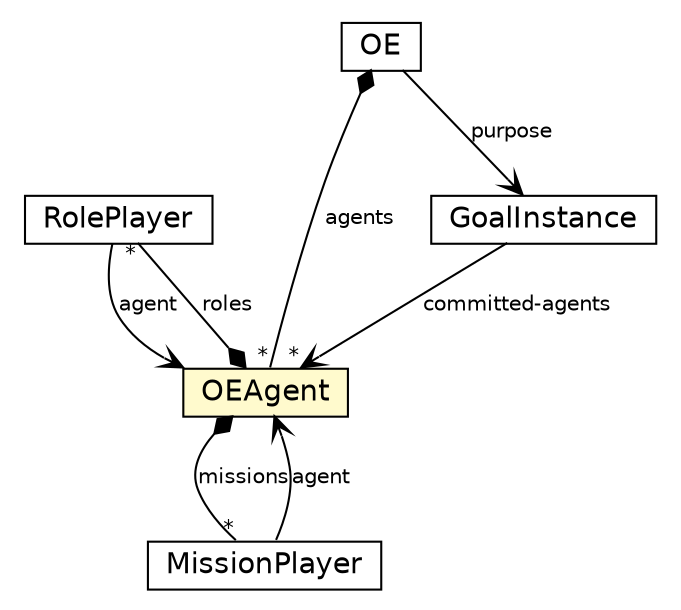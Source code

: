 #!/usr/local/bin/dot
#
# Class diagram 
# Generated by UMLGraph version R5_6_6-1-g9240c4 (http://www.umlgraph.org/)
#

digraph G {
	edge [fontname="Helvetica",fontsize=10,labelfontname="Helvetica",labelfontsize=10];
	node [fontname="Helvetica",fontsize=10,shape=plaintext];
	nodesep=0.25;
	ranksep=0.5;
	// moise.oe.RolePlayer
	c7780 [label=<<table title="moise.oe.RolePlayer" border="0" cellborder="1" cellspacing="0" cellpadding="2" port="p" href="./RolePlayer.html">
		<tr><td><table border="0" cellspacing="0" cellpadding="1">
<tr><td align="center" balign="center"> RolePlayer </td></tr>
		</table></td></tr>
		</table>>, URL="./RolePlayer.html", fontname="Helvetica", fontcolor="black", fontsize=14.0];
	// moise.oe.OEAgent
	c7785 [label=<<table title="moise.oe.OEAgent" border="0" cellborder="1" cellspacing="0" cellpadding="2" port="p" bgcolor="lemonChiffon" href="./OEAgent.html">
		<tr><td><table border="0" cellspacing="0" cellpadding="1">
<tr><td align="center" balign="center"> OEAgent </td></tr>
		</table></td></tr>
		</table>>, URL="./OEAgent.html", fontname="Helvetica", fontcolor="black", fontsize=14.0];
	// moise.oe.OE
	c7786 [label=<<table title="moise.oe.OE" border="0" cellborder="1" cellspacing="0" cellpadding="2" port="p" href="./OE.html">
		<tr><td><table border="0" cellspacing="0" cellpadding="1">
<tr><td align="center" balign="center"> OE </td></tr>
		</table></td></tr>
		</table>>, URL="./OE.html", fontname="Helvetica", fontcolor="black", fontsize=14.0];
	// moise.oe.MissionPlayer
	c7787 [label=<<table title="moise.oe.MissionPlayer" border="0" cellborder="1" cellspacing="0" cellpadding="2" port="p" href="./MissionPlayer.html">
		<tr><td><table border="0" cellspacing="0" cellpadding="1">
<tr><td align="center" balign="center"> MissionPlayer </td></tr>
		</table></td></tr>
		</table>>, URL="./MissionPlayer.html", fontname="Helvetica", fontcolor="black", fontsize=14.0];
	// moise.oe.GoalInstance
	c7789 [label=<<table title="moise.oe.GoalInstance" border="0" cellborder="1" cellspacing="0" cellpadding="2" port="p" href="./GoalInstance.html">
		<tr><td><table border="0" cellspacing="0" cellpadding="1">
<tr><td align="center" balign="center"> GoalInstance </td></tr>
		</table></td></tr>
		</table>>, URL="./GoalInstance.html", fontname="Helvetica", fontcolor="black", fontsize=14.0];
	// moise.oe.RolePlayer NAVASSOC moise.oe.OEAgent
	c7780:p -> c7785:p [taillabel="", label="agent", headlabel="", fontname="Helvetica", fontcolor="black", fontsize=10.0, color="black", arrowhead=open];
	// moise.oe.OEAgent COMPOSED moise.oe.RolePlayer
	c7785:p -> c7780:p [taillabel="", label="roles", headlabel="*", fontname="Helvetica", fontcolor="black", fontsize=10.0, color="black", arrowhead=none, arrowtail=diamond, dir=both];
	// moise.oe.OEAgent COMPOSED moise.oe.MissionPlayer
	c7785:p -> c7787:p [taillabel="", label="missions", headlabel="*", fontname="Helvetica", fontcolor="black", fontsize=10.0, color="black", arrowhead=none, arrowtail=diamond, dir=both];
	// moise.oe.OE NAVASSOC moise.oe.GoalInstance
	c7786:p -> c7789:p [taillabel="", label="purpose", headlabel="", fontname="Helvetica", fontcolor="black", fontsize=10.0, color="black", arrowhead=open];
	// moise.oe.OE COMPOSED moise.oe.OEAgent
	c7786:p -> c7785:p [taillabel="", label="agents", headlabel="*", fontname="Helvetica", fontcolor="black", fontsize=10.0, color="black", arrowhead=none, arrowtail=diamond, dir=both];
	// moise.oe.MissionPlayer NAVASSOC moise.oe.OEAgent
	c7787:p -> c7785:p [taillabel="", label="agent", headlabel="", fontname="Helvetica", fontcolor="black", fontsize=10.0, color="black", arrowhead=open];
	// moise.oe.GoalInstance NAVASSOC moise.oe.OEAgent
	c7789:p -> c7785:p [taillabel="", label="committed-agents", headlabel="*", fontname="Helvetica", fontcolor="black", fontsize=10.0, color="black", arrowhead=open];
}

